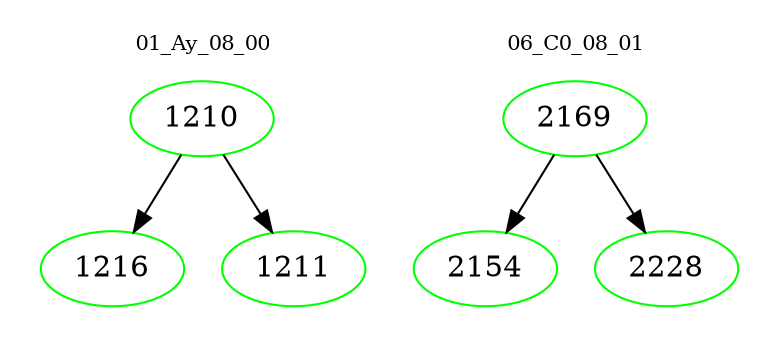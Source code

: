 digraph{
subgraph cluster_0 {
color = white
label = "01_Ay_08_00";
fontsize=10;
T0_1210 [label="1210", color="green"]
T0_1210 -> T0_1216 [color="black"]
T0_1216 [label="1216", color="green"]
T0_1210 -> T0_1211 [color="black"]
T0_1211 [label="1211", color="green"]
}
subgraph cluster_1 {
color = white
label = "06_C0_08_01";
fontsize=10;
T1_2169 [label="2169", color="green"]
T1_2169 -> T1_2154 [color="black"]
T1_2154 [label="2154", color="green"]
T1_2169 -> T1_2228 [color="black"]
T1_2228 [label="2228", color="green"]
}
}

